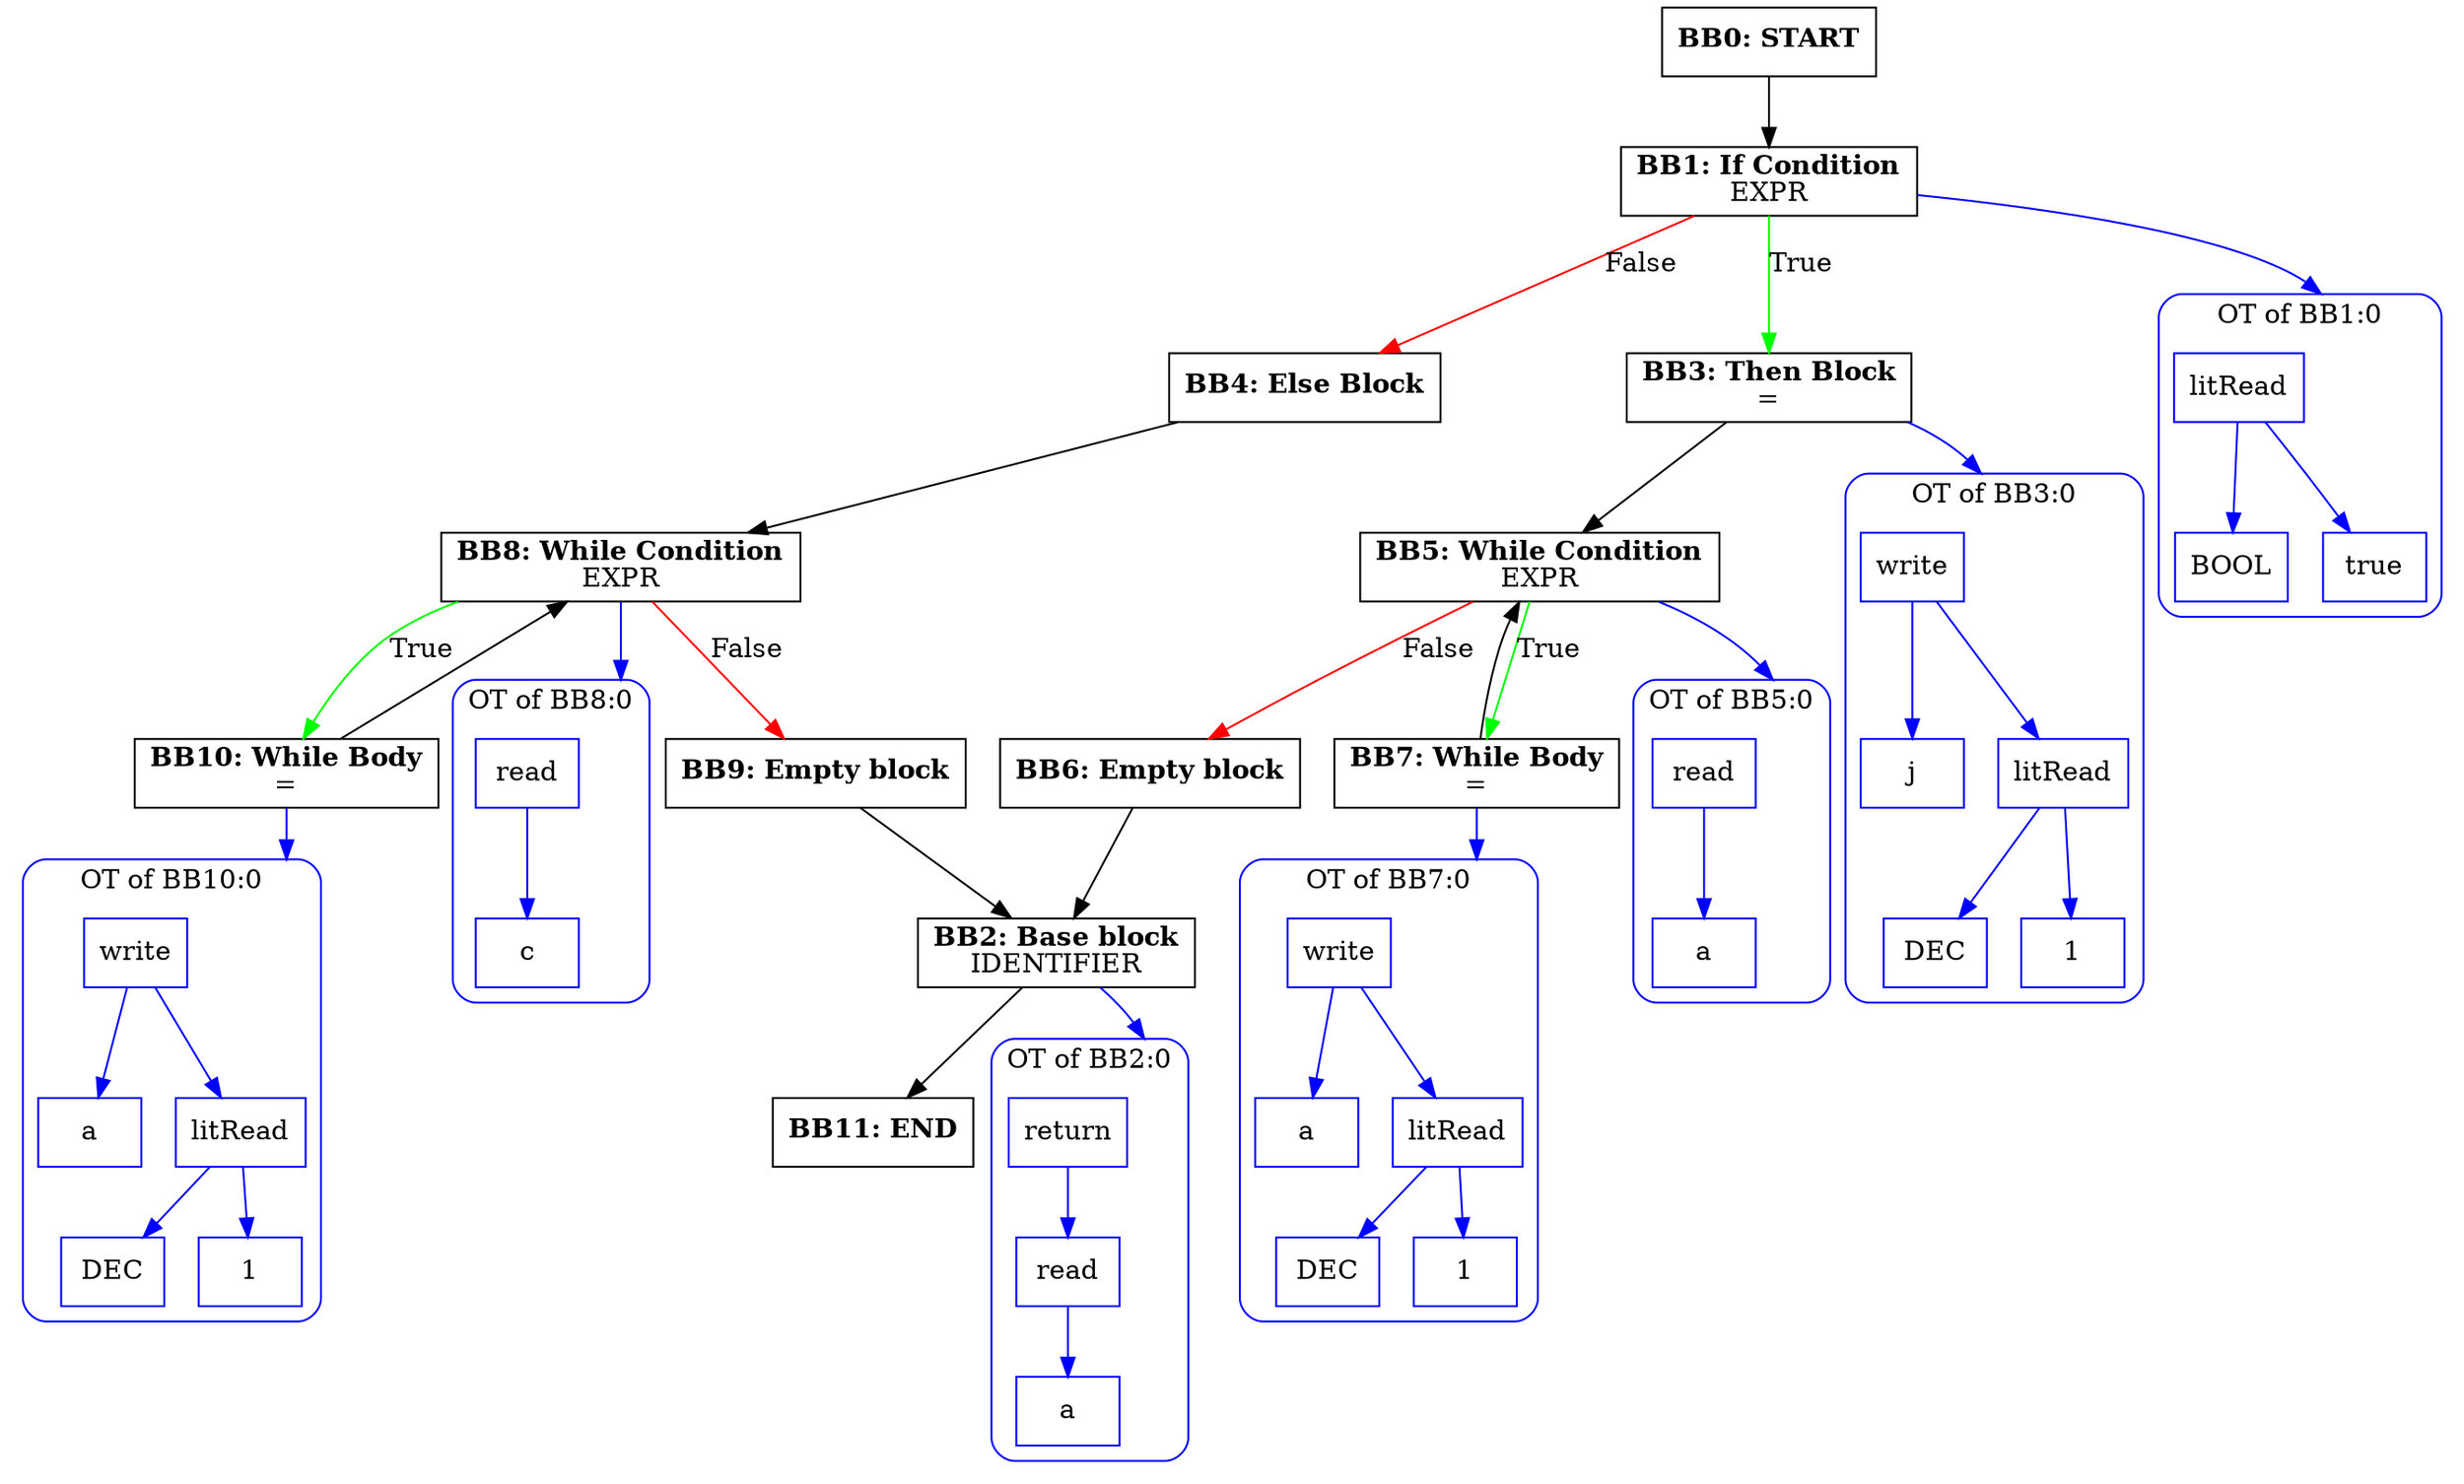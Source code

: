 digraph CFG {
    compound=true;
    graph [splines=true];
    node [shape=rectangle];

    BB11 [label=<<B>BB11: END</B><BR ALIGN="CENTER"/>>];
    BB10 [label=<<B>BB10: While Body</B><BR ALIGN="CENTER"/>=<BR ALIGN="CENTER"/>>];
    subgraph cluster_instruction0 {
        label = "OT of BB10:0";
        style=rounded;
        color=blue;
        entry0 [shape=point, style=invis];
        node0 [label="write", color=blue];
        node1 [label="a", color=blue];
        node0 -> node1[color=blue];
        node2 [label="litRead", color=blue];
        node3 [label="DEC", color=blue];
        node2 -> node3[color=blue];
        node4 [label="1", color=blue];
        node2 -> node4[color=blue];
        node0 -> node2[color=blue];
    }
    BB10 -> entry0 [lhead=cluster_instruction0, color=blue];
    BB9 [label=<<B>BB9: Empty block</B><BR ALIGN="CENTER"/>>];
    BB8 [label=<<B>BB8: While Condition</B><BR ALIGN="CENTER"/>EXPR<BR ALIGN="CENTER"/>>];
    subgraph cluster_instruction1 {
        label = "OT of BB8:0";
        style=rounded;
        color=blue;
        entry1 [shape=point, style=invis];
        node5 [label="read", color=blue];
        node6 [label="c", color=blue];
        node5 -> node6[color=blue];
    }
    BB8 -> entry1 [lhead=cluster_instruction1, color=blue];
    BB7 [label=<<B>BB7: While Body</B><BR ALIGN="CENTER"/>=<BR ALIGN="CENTER"/>>];
    subgraph cluster_instruction2 {
        label = "OT of BB7:0";
        style=rounded;
        color=blue;
        entry2 [shape=point, style=invis];
        node7 [label="write", color=blue];
        node8 [label="a", color=blue];
        node7 -> node8[color=blue];
        node9 [label="litRead", color=blue];
        node10 [label="DEC", color=blue];
        node9 -> node10[color=blue];
        node11 [label="1", color=blue];
        node9 -> node11[color=blue];
        node7 -> node9[color=blue];
    }
    BB7 -> entry2 [lhead=cluster_instruction2, color=blue];
    BB6 [label=<<B>BB6: Empty block</B><BR ALIGN="CENTER"/>>];
    BB5 [label=<<B>BB5: While Condition</B><BR ALIGN="CENTER"/>EXPR<BR ALIGN="CENTER"/>>];
    subgraph cluster_instruction3 {
        label = "OT of BB5:0";
        style=rounded;
        color=blue;
        entry3 [shape=point, style=invis];
        node12 [label="read", color=blue];
        node13 [label="a", color=blue];
        node12 -> node13[color=blue];
    }
    BB5 -> entry3 [lhead=cluster_instruction3, color=blue];
    BB4 [label=<<B>BB4: Else Block</B><BR ALIGN="CENTER"/>>];
    BB3 [label=<<B>BB3: Then Block</B><BR ALIGN="CENTER"/>=<BR ALIGN="CENTER"/>>];
    subgraph cluster_instruction4 {
        label = "OT of BB3:0";
        style=rounded;
        color=blue;
        entry4 [shape=point, style=invis];
        node14 [label="write", color=blue];
        node15 [label="j", color=blue];
        node14 -> node15[color=blue];
        node16 [label="litRead", color=blue];
        node17 [label="DEC", color=blue];
        node16 -> node17[color=blue];
        node18 [label="1", color=blue];
        node16 -> node18[color=blue];
        node14 -> node16[color=blue];
    }
    BB3 -> entry4 [lhead=cluster_instruction4, color=blue];
    BB2 [label=<<B>BB2: Base block</B><BR ALIGN="CENTER"/>IDENTIFIER<BR ALIGN="CENTER"/>>];
    subgraph cluster_instruction5 {
        label = "OT of BB2:0";
        style=rounded;
        color=blue;
        entry5 [shape=point, style=invis];
        node19 [label="return", color=blue];
        node20 [label="read", color=blue];
        node21 [label="a", color=blue];
        node20 -> node21[color=blue];
        node19 -> node20[color=blue];
    }
    BB2 -> entry5 [lhead=cluster_instruction5, color=blue];
    BB1 [label=<<B>BB1: If Condition</B><BR ALIGN="CENTER"/>EXPR<BR ALIGN="CENTER"/>>];
    subgraph cluster_instruction6 {
        label = "OT of BB1:0";
        style=rounded;
        color=blue;
        entry6 [shape=point, style=invis];
        node22 [label="litRead", color=blue];
        node23 [label="BOOL", color=blue];
        node22 -> node23[color=blue];
        node24 [label="true", color=blue];
        node22 -> node24[color=blue];
    }
    BB1 -> entry6 [lhead=cluster_instruction6, color=blue];
    BB0 [label=<<B>BB0: START</B><BR ALIGN="CENTER"/>>];

    BB10 -> BB8;
    BB9 -> BB2;
    BB8 -> BB9 [label="False", color=red];
    BB8 -> BB10 [label="True", color=green];
    BB7 -> BB5;
    BB6 -> BB2;
    BB5 -> BB6 [label="False", color=red];
    BB5 -> BB7 [label="True", color=green];
    BB4 -> BB8;
    BB3 -> BB5;
    BB2 -> BB11;
    BB1 -> BB4 [label="False", color=red];
    BB1 -> BB3 [label="True", color=green];
    BB0 -> BB1;
}
